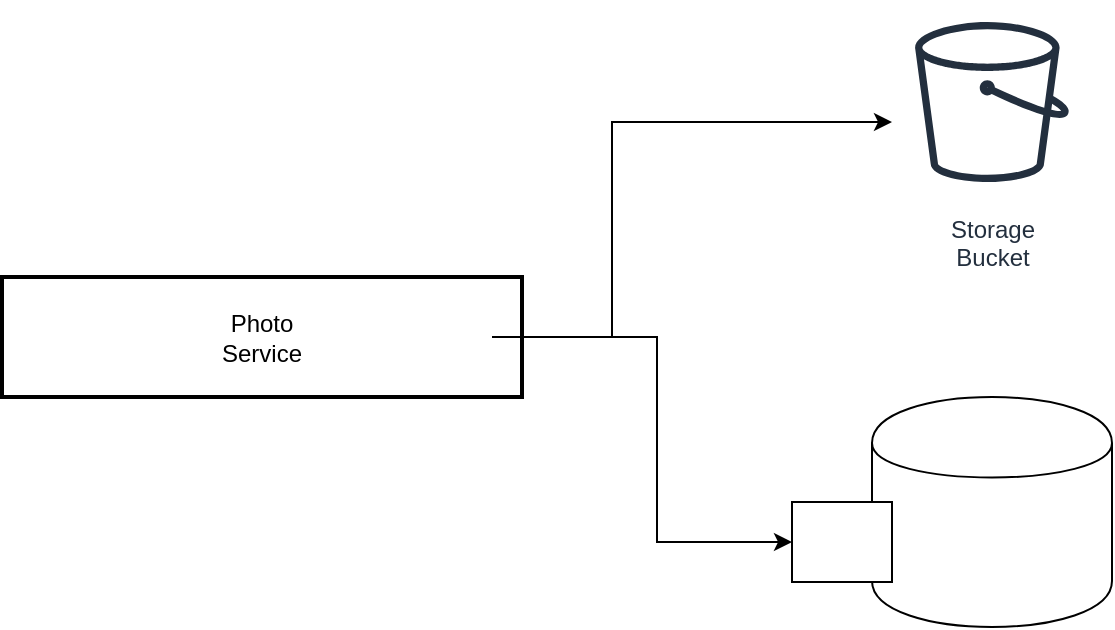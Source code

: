 <mxfile version="13.0.3" type="device"><diagram id="bDZMMCCLDzLA--gus6-g" name="Page-1"><mxGraphModel dx="1422" dy="942" grid="1" gridSize="10" guides="1" tooltips="1" connect="1" arrows="1" fold="1" page="1" pageScale="1" pageWidth="850" pageHeight="1100" math="0" shadow="0"><root><mxCell id="0"/><mxCell id="1" parent="0"/><mxCell id="QtBP4uHSrNyhpiuTwhBZ-11" style="edgeStyle=orthogonalEdgeStyle;rounded=0;orthogonalLoop=1;jettySize=auto;html=1;entryX=0;entryY=0.5;entryDx=0;entryDy=0;" edge="1" parent="1" source="QtBP4uHSrNyhpiuTwhBZ-1" target="QtBP4uHSrNyhpiuTwhBZ-6"><mxGeometry relative="1" as="geometry"/></mxCell><mxCell id="QtBP4uHSrNyhpiuTwhBZ-1" value="Photo&lt;br&gt;Service" style="rounded=0;whiteSpace=wrap;html=1;strokeWidth=2;" vertex="1" parent="1"><mxGeometry x="165" y="397.5" width="260" height="60" as="geometry"/></mxCell><mxCell id="QtBP4uHSrNyhpiuTwhBZ-12" style="edgeStyle=orthogonalEdgeStyle;rounded=0;orthogonalLoop=1;jettySize=auto;html=1;" edge="1" parent="1" source="QtBP4uHSrNyhpiuTwhBZ-2" target="QtBP4uHSrNyhpiuTwhBZ-10"><mxGeometry relative="1" as="geometry"><Array as="points"><mxPoint x="470" y="428"/><mxPoint x="470" y="320"/></Array></mxGeometry></mxCell><mxCell id="QtBP4uHSrNyhpiuTwhBZ-2" value="" style="shape=image;html=1;verticalAlign=top;verticalLabelPosition=bottom;labelBackgroundColor=#ffffff;imageAspect=0;aspect=fixed;image=https://cdn4.iconfinder.com/data/icons/logos-brands-5/24/go-128.png" vertex="1" parent="1"><mxGeometry x="380" y="412.5" width="30" height="30" as="geometry"/></mxCell><mxCell id="QtBP4uHSrNyhpiuTwhBZ-3" value="" style="shape=cylinder;whiteSpace=wrap;html=1;boundedLbl=1;backgroundOutline=1;" vertex="1" parent="1"><mxGeometry x="600" y="457.5" width="120" height="115" as="geometry"/></mxCell><mxCell id="QtBP4uHSrNyhpiuTwhBZ-5" value="" style="shape=image;html=1;verticalAlign=top;verticalLabelPosition=bottom;labelBackgroundColor=#ffffff;imageAspect=0;aspect=fixed;image=https://cdn4.iconfinder.com/data/icons/logos-brands-5/24/mysql-128.png" vertex="1" parent="1"><mxGeometry x="635" y="490" width="50" height="50" as="geometry"/></mxCell><mxCell id="QtBP4uHSrNyhpiuTwhBZ-6" value="" style="rounded=0;whiteSpace=wrap;html=1;" vertex="1" parent="1"><mxGeometry x="560" y="510" width="50" height="40" as="geometry"/></mxCell><mxCell id="QtBP4uHSrNyhpiuTwhBZ-7" value="" style="shape=image;html=1;verticalAlign=top;verticalLabelPosition=bottom;labelBackgroundColor=#ffffff;imageAspect=0;aspect=fixed;image=https://cdn4.iconfinder.com/data/icons/logos-brands-5/24/go-128.png" vertex="1" parent="1"><mxGeometry x="570" y="515" width="30" height="30" as="geometry"/></mxCell><mxCell id="QtBP4uHSrNyhpiuTwhBZ-10" value="Storage &lt;br&gt;Bucket" style="outlineConnect=0;fontColor=#232F3E;gradientColor=none;strokeColor=#232F3E;fillColor=#ffffff;dashed=0;verticalLabelPosition=bottom;verticalAlign=top;align=center;html=1;fontSize=12;fontStyle=0;aspect=fixed;shape=mxgraph.aws4.resourceIcon;resIcon=mxgraph.aws4.bucket;" vertex="1" parent="1"><mxGeometry x="610" y="260" width="100" height="100" as="geometry"/></mxCell></root></mxGraphModel></diagram></mxfile>